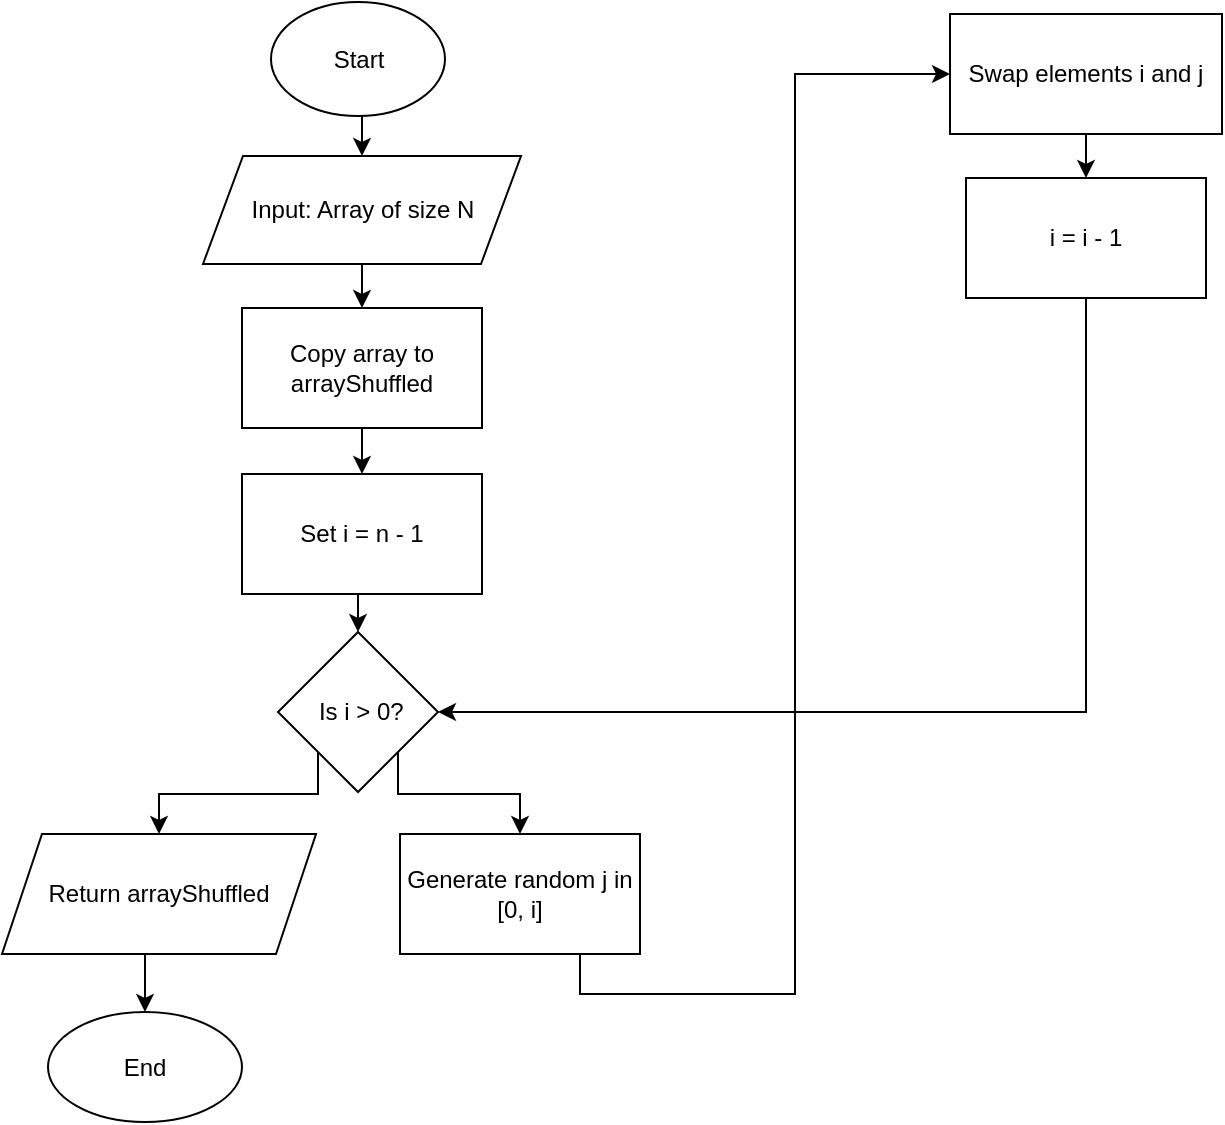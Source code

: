 <mxfile version="27.1.4">
  <diagram name="Page-1" id="l3bGhbCo_Gh9KPEjaRP2">
    <mxGraphModel dx="2030" dy="963" grid="0" gridSize="10" guides="1" tooltips="1" connect="1" arrows="1" fold="1" page="0" pageScale="1" pageWidth="850" pageHeight="1100" math="0" shadow="0">
      <root>
        <mxCell id="0" />
        <mxCell id="1" parent="0" />
        <mxCell id="DtqugrUNsvd0I3AtQNDU-12" style="edgeStyle=orthogonalEdgeStyle;rounded=0;orthogonalLoop=1;jettySize=auto;html=1;exitX=0.5;exitY=1;exitDx=0;exitDy=0;entryX=0.5;entryY=0;entryDx=0;entryDy=0;" edge="1" parent="1" source="DtqugrUNsvd0I3AtQNDU-1" target="DtqugrUNsvd0I3AtQNDU-2">
          <mxGeometry relative="1" as="geometry" />
        </mxCell>
        <mxCell id="DtqugrUNsvd0I3AtQNDU-1" value="&lt;div&gt;Start&lt;/div&gt;" style="ellipse;whiteSpace=wrap;html=1;" vertex="1" parent="1">
          <mxGeometry x="-427.5" y="-390" width="87" height="57" as="geometry" />
        </mxCell>
        <mxCell id="DtqugrUNsvd0I3AtQNDU-13" style="edgeStyle=orthogonalEdgeStyle;rounded=0;orthogonalLoop=1;jettySize=auto;html=1;exitX=0.5;exitY=1;exitDx=0;exitDy=0;" edge="1" parent="1" source="DtqugrUNsvd0I3AtQNDU-2" target="DtqugrUNsvd0I3AtQNDU-3">
          <mxGeometry relative="1" as="geometry" />
        </mxCell>
        <mxCell id="DtqugrUNsvd0I3AtQNDU-2" value="Input: Array of size N" style="shape=parallelogram;perimeter=parallelogramPerimeter;whiteSpace=wrap;html=1;fixedSize=1;" vertex="1" parent="1">
          <mxGeometry x="-461.5" y="-313" width="159" height="54" as="geometry" />
        </mxCell>
        <mxCell id="DtqugrUNsvd0I3AtQNDU-14" style="edgeStyle=orthogonalEdgeStyle;rounded=0;orthogonalLoop=1;jettySize=auto;html=1;exitX=0.5;exitY=1;exitDx=0;exitDy=0;" edge="1" parent="1" source="DtqugrUNsvd0I3AtQNDU-3" target="DtqugrUNsvd0I3AtQNDU-4">
          <mxGeometry relative="1" as="geometry" />
        </mxCell>
        <mxCell id="DtqugrUNsvd0I3AtQNDU-3" value="Copy array to arrayShuffled" style="rounded=0;whiteSpace=wrap;html=1;" vertex="1" parent="1">
          <mxGeometry x="-442" y="-237" width="120" height="60" as="geometry" />
        </mxCell>
        <mxCell id="DtqugrUNsvd0I3AtQNDU-15" style="edgeStyle=orthogonalEdgeStyle;rounded=0;orthogonalLoop=1;jettySize=auto;html=1;exitX=0.5;exitY=1;exitDx=0;exitDy=0;entryX=0.5;entryY=0;entryDx=0;entryDy=0;" edge="1" parent="1" source="DtqugrUNsvd0I3AtQNDU-4" target="DtqugrUNsvd0I3AtQNDU-5">
          <mxGeometry relative="1" as="geometry" />
        </mxCell>
        <mxCell id="DtqugrUNsvd0I3AtQNDU-4" value="Set i = n - 1" style="rounded=0;whiteSpace=wrap;html=1;" vertex="1" parent="1">
          <mxGeometry x="-442" y="-154" width="120" height="60" as="geometry" />
        </mxCell>
        <mxCell id="DtqugrUNsvd0I3AtQNDU-16" style="edgeStyle=orthogonalEdgeStyle;rounded=0;orthogonalLoop=1;jettySize=auto;html=1;exitX=0;exitY=1;exitDx=0;exitDy=0;entryX=0.5;entryY=0;entryDx=0;entryDy=0;" edge="1" parent="1" source="DtqugrUNsvd0I3AtQNDU-5" target="DtqugrUNsvd0I3AtQNDU-6">
          <mxGeometry relative="1" as="geometry">
            <Array as="points">
              <mxPoint x="-404" y="6" />
              <mxPoint x="-483" y="6" />
            </Array>
          </mxGeometry>
        </mxCell>
        <mxCell id="DtqugrUNsvd0I3AtQNDU-17" style="edgeStyle=orthogonalEdgeStyle;rounded=0;orthogonalLoop=1;jettySize=auto;html=1;exitX=1;exitY=1;exitDx=0;exitDy=0;entryX=0.5;entryY=0;entryDx=0;entryDy=0;" edge="1" parent="1" source="DtqugrUNsvd0I3AtQNDU-5" target="DtqugrUNsvd0I3AtQNDU-7">
          <mxGeometry relative="1" as="geometry">
            <Array as="points">
              <mxPoint x="-364" y="6" />
              <mxPoint x="-303" y="6" />
            </Array>
          </mxGeometry>
        </mxCell>
        <mxCell id="DtqugrUNsvd0I3AtQNDU-5" value="&amp;nbsp;Is i &amp;gt; 0?" style="rhombus;whiteSpace=wrap;html=1;" vertex="1" parent="1">
          <mxGeometry x="-424" y="-75" width="80" height="80" as="geometry" />
        </mxCell>
        <mxCell id="DtqugrUNsvd0I3AtQNDU-18" style="edgeStyle=orthogonalEdgeStyle;rounded=0;orthogonalLoop=1;jettySize=auto;html=1;exitX=0.5;exitY=1;exitDx=0;exitDy=0;entryX=0.5;entryY=0;entryDx=0;entryDy=0;" edge="1" parent="1" source="DtqugrUNsvd0I3AtQNDU-6" target="DtqugrUNsvd0I3AtQNDU-10">
          <mxGeometry relative="1" as="geometry" />
        </mxCell>
        <mxCell id="DtqugrUNsvd0I3AtQNDU-6" value="Return arrayShuffled" style="shape=parallelogram;perimeter=parallelogramPerimeter;whiteSpace=wrap;html=1;fixedSize=1;" vertex="1" parent="1">
          <mxGeometry x="-562" y="26" width="157" height="60" as="geometry" />
        </mxCell>
        <mxCell id="DtqugrUNsvd0I3AtQNDU-11" style="edgeStyle=orthogonalEdgeStyle;rounded=0;orthogonalLoop=1;jettySize=auto;html=1;exitX=0.75;exitY=1;exitDx=0;exitDy=0;entryX=0;entryY=0.5;entryDx=0;entryDy=0;" edge="1" parent="1" source="DtqugrUNsvd0I3AtQNDU-7" target="DtqugrUNsvd0I3AtQNDU-8">
          <mxGeometry relative="1" as="geometry" />
        </mxCell>
        <mxCell id="DtqugrUNsvd0I3AtQNDU-7" value="Generate random j in [0, i]" style="rounded=0;whiteSpace=wrap;html=1;" vertex="1" parent="1">
          <mxGeometry x="-363" y="26" width="120" height="60" as="geometry" />
        </mxCell>
        <mxCell id="DtqugrUNsvd0I3AtQNDU-19" style="edgeStyle=orthogonalEdgeStyle;rounded=0;orthogonalLoop=1;jettySize=auto;html=1;exitX=0.5;exitY=1;exitDx=0;exitDy=0;entryX=0.5;entryY=0;entryDx=0;entryDy=0;" edge="1" parent="1" source="DtqugrUNsvd0I3AtQNDU-8" target="DtqugrUNsvd0I3AtQNDU-9">
          <mxGeometry relative="1" as="geometry" />
        </mxCell>
        <mxCell id="DtqugrUNsvd0I3AtQNDU-8" value="Swap elements i and j" style="rounded=0;whiteSpace=wrap;html=1;" vertex="1" parent="1">
          <mxGeometry x="-88" y="-384" width="136" height="60" as="geometry" />
        </mxCell>
        <mxCell id="DtqugrUNsvd0I3AtQNDU-21" style="edgeStyle=orthogonalEdgeStyle;rounded=0;orthogonalLoop=1;jettySize=auto;html=1;exitX=0.5;exitY=1;exitDx=0;exitDy=0;entryX=1;entryY=0.5;entryDx=0;entryDy=0;" edge="1" parent="1" source="DtqugrUNsvd0I3AtQNDU-9" target="DtqugrUNsvd0I3AtQNDU-5">
          <mxGeometry relative="1" as="geometry" />
        </mxCell>
        <mxCell id="DtqugrUNsvd0I3AtQNDU-9" value="i = i - 1" style="rounded=0;whiteSpace=wrap;html=1;" vertex="1" parent="1">
          <mxGeometry x="-80" y="-302" width="120" height="60" as="geometry" />
        </mxCell>
        <mxCell id="DtqugrUNsvd0I3AtQNDU-10" value="End" style="ellipse;whiteSpace=wrap;html=1;" vertex="1" parent="1">
          <mxGeometry x="-539" y="115" width="97" height="55" as="geometry" />
        </mxCell>
      </root>
    </mxGraphModel>
  </diagram>
</mxfile>
